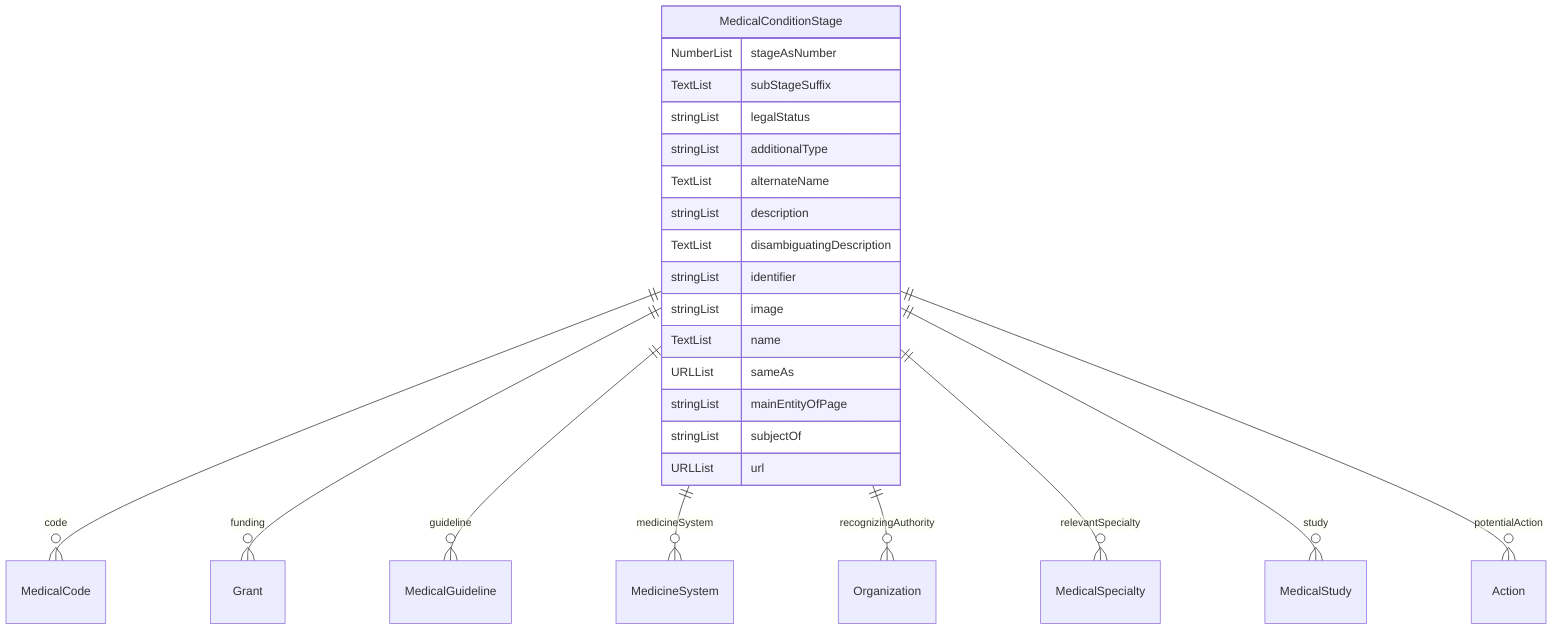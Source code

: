 erDiagram
MedicalConditionStage {
    NumberList stageAsNumber  
    TextList subStageSuffix  
    stringList legalStatus  
    stringList additionalType  
    TextList alternateName  
    stringList description  
    TextList disambiguatingDescription  
    stringList identifier  
    stringList image  
    TextList name  
    URLList sameAs  
    stringList mainEntityOfPage  
    stringList subjectOf  
    URLList url  
}

MedicalConditionStage ||--}o MedicalCode : "code"
MedicalConditionStage ||--}o Grant : "funding"
MedicalConditionStage ||--}o MedicalGuideline : "guideline"
MedicalConditionStage ||--}o MedicineSystem : "medicineSystem"
MedicalConditionStage ||--}o Organization : "recognizingAuthority"
MedicalConditionStage ||--}o MedicalSpecialty : "relevantSpecialty"
MedicalConditionStage ||--}o MedicalStudy : "study"
MedicalConditionStage ||--}o Action : "potentialAction"